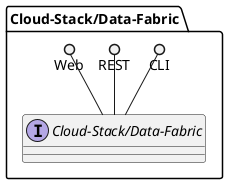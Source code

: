 @startuml

package "Cloud-Stack/Data-Fabric" {
    interface "Cloud-Stack/Data-Fabric" {

    }
    CLI ()-- "Cloud-Stack/Data-Fabric"
    REST ()-- "Cloud-Stack/Data-Fabric"
    Web ()-- "Cloud-Stack/Data-Fabric"

}


@enduml
